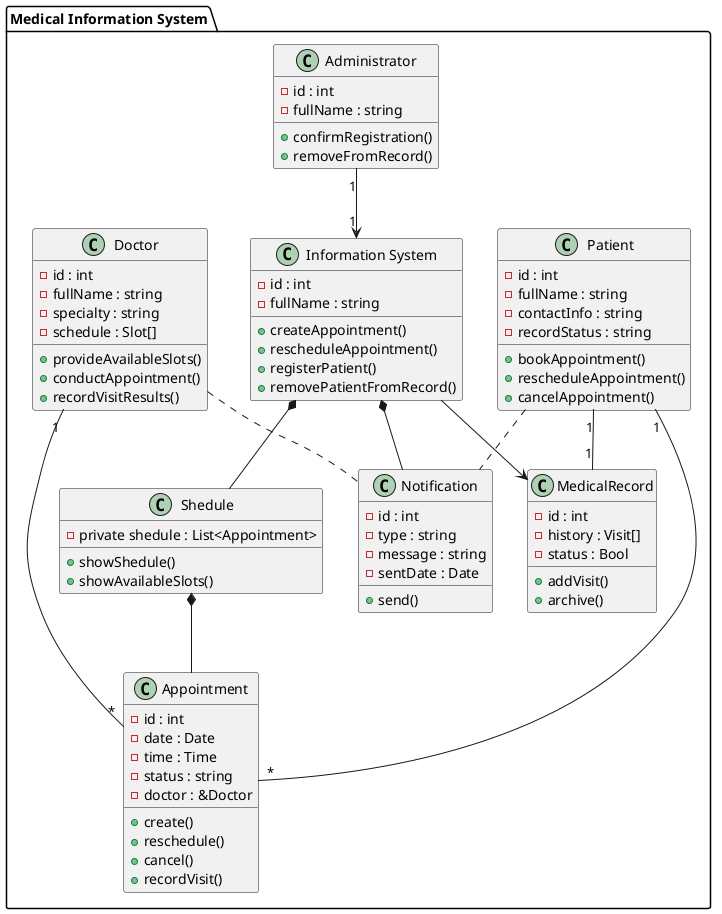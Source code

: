 @startuml
package "Medical Information System" {
class Patient {
  - id : int
  - fullName : string
  - contactInfo : string
  - recordStatus : string
  + bookAppointment()
  + rescheduleAppointment()
  + cancelAppointment()
}

class "Information System" {
  - id : int
  - fullName : string
  + createAppointment()
  + rescheduleAppointment()
  + registerPatient()
  + removePatientFromRecord()
}

class Doctor {
  - id : int
  - fullName : string
  - specialty : string
  - schedule : Slot[]
  + provideAvailableSlots()
  + conductAppointment()
  + recordVisitResults()
}

class Administrator {
  - id : int
  - fullName : string
  + confirmRegistration()
  + removeFromRecord()
}

class Shedule {
  - private shedule : List<Appointment>
  + showShedule()
  + showAvailableSlots()
}

class Appointment {
  - id : int
  - date : Date
  - time : Time
  - status : string
  - doctor : &Doctor
  + create()
  + reschedule()
  + cancel()
  + recordVisit()
}

class MedicalRecord {
  - id : int
  - history : Visit[]
  - status : Bool
  + addVisit()
  + archive()
}

class Notification {
  - id : int
  - type : string
  - message : string
  - sentDate : Date
  + send()
}

Patient "1" -- "1" MedicalRecord
Patient "1" -- "*" Appointment
Patient .. Notification
Doctor .. Notification
Doctor "1" -- "*" Appointment

Administrator "1" --> "1" "Information System"

"Information System" --> MedicalRecord
"Information System" *-- Shedule
"Information System" *-- Notification
Shedule *-- Appointment
}
@enduml

